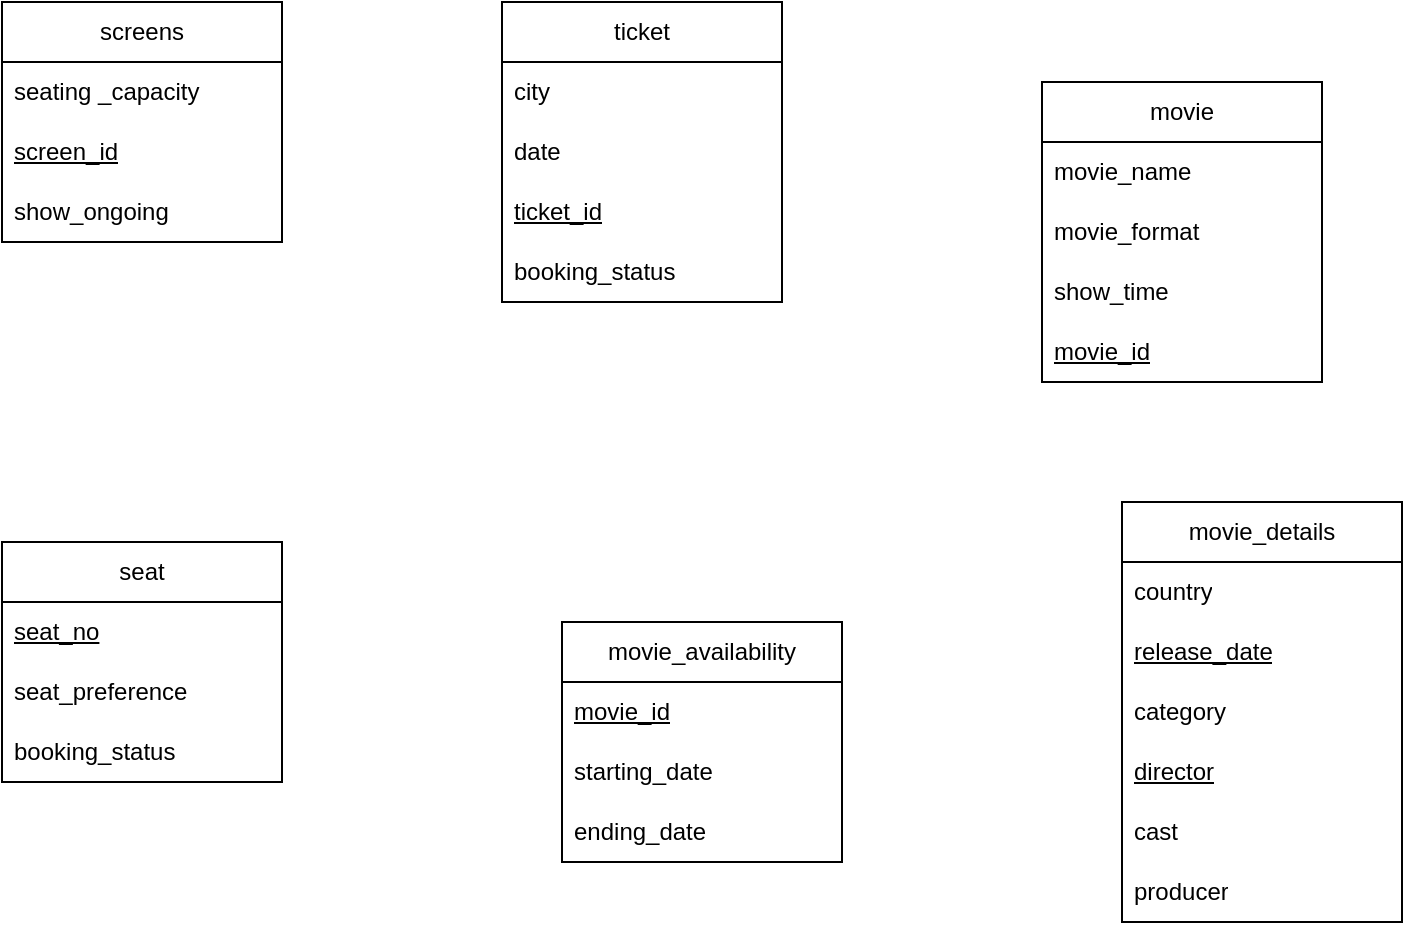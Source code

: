 <mxfile version="24.7.16">
  <diagram name="Page-1" id="lz-Kj3X48WWYEqWEGXPT">
    <mxGraphModel dx="1341" dy="729" grid="1" gridSize="10" guides="1" tooltips="1" connect="1" arrows="1" fold="1" page="1" pageScale="1" pageWidth="850" pageHeight="1100" math="0" shadow="0">
      <root>
        <mxCell id="0" />
        <mxCell id="1" parent="0" />
        <mxCell id="VKfUIFHKv8ZAx239k128-1" value="screens" style="swimlane;fontStyle=0;childLayout=stackLayout;horizontal=1;startSize=30;horizontalStack=0;resizeParent=1;resizeParentMax=0;resizeLast=0;collapsible=1;marginBottom=0;whiteSpace=wrap;html=1;" vertex="1" parent="1">
          <mxGeometry x="60" y="100" width="140" height="120" as="geometry" />
        </mxCell>
        <mxCell id="VKfUIFHKv8ZAx239k128-3" value="seating _capacity" style="text;strokeColor=none;fillColor=none;align=left;verticalAlign=middle;spacingLeft=4;spacingRight=4;overflow=hidden;points=[[0,0.5],[1,0.5]];portConstraint=eastwest;rotatable=0;whiteSpace=wrap;html=1;" vertex="1" parent="VKfUIFHKv8ZAx239k128-1">
          <mxGeometry y="30" width="140" height="30" as="geometry" />
        </mxCell>
        <mxCell id="VKfUIFHKv8ZAx239k128-26" value="&lt;u&gt;screen_id&lt;/u&gt;" style="text;strokeColor=none;fillColor=none;align=left;verticalAlign=middle;spacingLeft=4;spacingRight=4;overflow=hidden;points=[[0,0.5],[1,0.5]];portConstraint=eastwest;rotatable=0;whiteSpace=wrap;html=1;" vertex="1" parent="VKfUIFHKv8ZAx239k128-1">
          <mxGeometry y="60" width="140" height="30" as="geometry" />
        </mxCell>
        <mxCell id="VKfUIFHKv8ZAx239k128-4" value="show_ongoing" style="text;strokeColor=none;fillColor=none;align=left;verticalAlign=middle;spacingLeft=4;spacingRight=4;overflow=hidden;points=[[0,0.5],[1,0.5]];portConstraint=eastwest;rotatable=0;whiteSpace=wrap;html=1;" vertex="1" parent="VKfUIFHKv8ZAx239k128-1">
          <mxGeometry y="90" width="140" height="30" as="geometry" />
        </mxCell>
        <mxCell id="VKfUIFHKv8ZAx239k128-5" value="movie_details" style="swimlane;fontStyle=0;childLayout=stackLayout;horizontal=1;startSize=30;horizontalStack=0;resizeParent=1;resizeParentMax=0;resizeLast=0;collapsible=1;marginBottom=0;whiteSpace=wrap;html=1;" vertex="1" parent="1">
          <mxGeometry x="620" y="350" width="140" height="210" as="geometry" />
        </mxCell>
        <mxCell id="VKfUIFHKv8ZAx239k128-6" value="country" style="text;strokeColor=none;fillColor=none;align=left;verticalAlign=middle;spacingLeft=4;spacingRight=4;overflow=hidden;points=[[0,0.5],[1,0.5]];portConstraint=eastwest;rotatable=0;whiteSpace=wrap;html=1;" vertex="1" parent="VKfUIFHKv8ZAx239k128-5">
          <mxGeometry y="30" width="140" height="30" as="geometry" />
        </mxCell>
        <mxCell id="VKfUIFHKv8ZAx239k128-7" value="&lt;u&gt;release_date&lt;/u&gt;" style="text;strokeColor=none;fillColor=none;align=left;verticalAlign=middle;spacingLeft=4;spacingRight=4;overflow=hidden;points=[[0,0.5],[1,0.5]];portConstraint=eastwest;rotatable=0;whiteSpace=wrap;html=1;" vertex="1" parent="VKfUIFHKv8ZAx239k128-5">
          <mxGeometry y="60" width="140" height="30" as="geometry" />
        </mxCell>
        <mxCell id="VKfUIFHKv8ZAx239k128-30" value="category" style="text;strokeColor=none;fillColor=none;align=left;verticalAlign=middle;spacingLeft=4;spacingRight=4;overflow=hidden;points=[[0,0.5],[1,0.5]];portConstraint=eastwest;rotatable=0;whiteSpace=wrap;html=1;" vertex="1" parent="VKfUIFHKv8ZAx239k128-5">
          <mxGeometry y="90" width="140" height="30" as="geometry" />
        </mxCell>
        <mxCell id="VKfUIFHKv8ZAx239k128-31" value="&lt;u&gt;director&lt;/u&gt;" style="text;strokeColor=none;fillColor=none;align=left;verticalAlign=middle;spacingLeft=4;spacingRight=4;overflow=hidden;points=[[0,0.5],[1,0.5]];portConstraint=eastwest;rotatable=0;whiteSpace=wrap;html=1;" vertex="1" parent="VKfUIFHKv8ZAx239k128-5">
          <mxGeometry y="120" width="140" height="30" as="geometry" />
        </mxCell>
        <mxCell id="VKfUIFHKv8ZAx239k128-32" value="cast" style="text;strokeColor=none;fillColor=none;align=left;verticalAlign=middle;spacingLeft=4;spacingRight=4;overflow=hidden;points=[[0,0.5],[1,0.5]];portConstraint=eastwest;rotatable=0;whiteSpace=wrap;html=1;" vertex="1" parent="VKfUIFHKv8ZAx239k128-5">
          <mxGeometry y="150" width="140" height="30" as="geometry" />
        </mxCell>
        <mxCell id="VKfUIFHKv8ZAx239k128-8" value="producer" style="text;strokeColor=none;fillColor=none;align=left;verticalAlign=middle;spacingLeft=4;spacingRight=4;overflow=hidden;points=[[0,0.5],[1,0.5]];portConstraint=eastwest;rotatable=0;whiteSpace=wrap;html=1;" vertex="1" parent="VKfUIFHKv8ZAx239k128-5">
          <mxGeometry y="180" width="140" height="30" as="geometry" />
        </mxCell>
        <mxCell id="VKfUIFHKv8ZAx239k128-9" value="seat" style="swimlane;fontStyle=0;childLayout=stackLayout;horizontal=1;startSize=30;horizontalStack=0;resizeParent=1;resizeParentMax=0;resizeLast=0;collapsible=1;marginBottom=0;whiteSpace=wrap;html=1;" vertex="1" parent="1">
          <mxGeometry x="60" y="370" width="140" height="120" as="geometry" />
        </mxCell>
        <mxCell id="VKfUIFHKv8ZAx239k128-10" value="&lt;u&gt;seat_no&lt;/u&gt;" style="text;strokeColor=none;fillColor=none;align=left;verticalAlign=middle;spacingLeft=4;spacingRight=4;overflow=hidden;points=[[0,0.5],[1,0.5]];portConstraint=eastwest;rotatable=0;whiteSpace=wrap;html=1;" vertex="1" parent="VKfUIFHKv8ZAx239k128-9">
          <mxGeometry y="30" width="140" height="30" as="geometry" />
        </mxCell>
        <mxCell id="VKfUIFHKv8ZAx239k128-11" value="seat_preference" style="text;strokeColor=none;fillColor=none;align=left;verticalAlign=middle;spacingLeft=4;spacingRight=4;overflow=hidden;points=[[0,0.5],[1,0.5]];portConstraint=eastwest;rotatable=0;whiteSpace=wrap;html=1;" vertex="1" parent="VKfUIFHKv8ZAx239k128-9">
          <mxGeometry y="60" width="140" height="30" as="geometry" />
        </mxCell>
        <mxCell id="VKfUIFHKv8ZAx239k128-12" value="booking_status" style="text;strokeColor=none;fillColor=none;align=left;verticalAlign=middle;spacingLeft=4;spacingRight=4;overflow=hidden;points=[[0,0.5],[1,0.5]];portConstraint=eastwest;rotatable=0;whiteSpace=wrap;html=1;" vertex="1" parent="VKfUIFHKv8ZAx239k128-9">
          <mxGeometry y="90" width="140" height="30" as="geometry" />
        </mxCell>
        <mxCell id="VKfUIFHKv8ZAx239k128-13" value="movie" style="swimlane;fontStyle=0;childLayout=stackLayout;horizontal=1;startSize=30;horizontalStack=0;resizeParent=1;resizeParentMax=0;resizeLast=0;collapsible=1;marginBottom=0;whiteSpace=wrap;html=1;" vertex="1" parent="1">
          <mxGeometry x="580" y="140" width="140" height="150" as="geometry" />
        </mxCell>
        <mxCell id="VKfUIFHKv8ZAx239k128-14" value="movie_name" style="text;strokeColor=none;fillColor=none;align=left;verticalAlign=middle;spacingLeft=4;spacingRight=4;overflow=hidden;points=[[0,0.5],[1,0.5]];portConstraint=eastwest;rotatable=0;whiteSpace=wrap;html=1;" vertex="1" parent="VKfUIFHKv8ZAx239k128-13">
          <mxGeometry y="30" width="140" height="30" as="geometry" />
        </mxCell>
        <mxCell id="VKfUIFHKv8ZAx239k128-15" value="movie_format" style="text;strokeColor=none;fillColor=none;align=left;verticalAlign=middle;spacingLeft=4;spacingRight=4;overflow=hidden;points=[[0,0.5],[1,0.5]];portConstraint=eastwest;rotatable=0;whiteSpace=wrap;html=1;" vertex="1" parent="VKfUIFHKv8ZAx239k128-13">
          <mxGeometry y="60" width="140" height="30" as="geometry" />
        </mxCell>
        <mxCell id="VKfUIFHKv8ZAx239k128-16" value="show_time" style="text;strokeColor=none;fillColor=none;align=left;verticalAlign=middle;spacingLeft=4;spacingRight=4;overflow=hidden;points=[[0,0.5],[1,0.5]];portConstraint=eastwest;rotatable=0;whiteSpace=wrap;html=1;" vertex="1" parent="VKfUIFHKv8ZAx239k128-13">
          <mxGeometry y="90" width="140" height="30" as="geometry" />
        </mxCell>
        <mxCell id="VKfUIFHKv8ZAx239k128-29" value="&lt;u&gt;movie_id&lt;/u&gt;" style="text;strokeColor=none;fillColor=none;align=left;verticalAlign=middle;spacingLeft=4;spacingRight=4;overflow=hidden;points=[[0,0.5],[1,0.5]];portConstraint=eastwest;rotatable=0;whiteSpace=wrap;html=1;" vertex="1" parent="VKfUIFHKv8ZAx239k128-13">
          <mxGeometry y="120" width="140" height="30" as="geometry" />
        </mxCell>
        <mxCell id="VKfUIFHKv8ZAx239k128-17" value="ticket" style="swimlane;fontStyle=0;childLayout=stackLayout;horizontal=1;startSize=30;horizontalStack=0;resizeParent=1;resizeParentMax=0;resizeLast=0;collapsible=1;marginBottom=0;whiteSpace=wrap;html=1;" vertex="1" parent="1">
          <mxGeometry x="310" y="100" width="140" height="150" as="geometry" />
        </mxCell>
        <mxCell id="VKfUIFHKv8ZAx239k128-18" value="city" style="text;strokeColor=none;fillColor=none;align=left;verticalAlign=middle;spacingLeft=4;spacingRight=4;overflow=hidden;points=[[0,0.5],[1,0.5]];portConstraint=eastwest;rotatable=0;whiteSpace=wrap;html=1;" vertex="1" parent="VKfUIFHKv8ZAx239k128-17">
          <mxGeometry y="30" width="140" height="30" as="geometry" />
        </mxCell>
        <mxCell id="VKfUIFHKv8ZAx239k128-19" value="date" style="text;strokeColor=none;fillColor=none;align=left;verticalAlign=middle;spacingLeft=4;spacingRight=4;overflow=hidden;points=[[0,0.5],[1,0.5]];portConstraint=eastwest;rotatable=0;whiteSpace=wrap;html=1;" vertex="1" parent="VKfUIFHKv8ZAx239k128-17">
          <mxGeometry y="60" width="140" height="30" as="geometry" />
        </mxCell>
        <mxCell id="VKfUIFHKv8ZAx239k128-20" value="&lt;u&gt;ticket_id&lt;/u&gt;" style="text;strokeColor=none;fillColor=none;align=left;verticalAlign=middle;spacingLeft=4;spacingRight=4;overflow=hidden;points=[[0,0.5],[1,0.5]];portConstraint=eastwest;rotatable=0;whiteSpace=wrap;html=1;" vertex="1" parent="VKfUIFHKv8ZAx239k128-17">
          <mxGeometry y="90" width="140" height="30" as="geometry" />
        </mxCell>
        <mxCell id="VKfUIFHKv8ZAx239k128-28" value="booking_status" style="text;strokeColor=none;fillColor=none;align=left;verticalAlign=middle;spacingLeft=4;spacingRight=4;overflow=hidden;points=[[0,0.5],[1,0.5]];portConstraint=eastwest;rotatable=0;whiteSpace=wrap;html=1;" vertex="1" parent="VKfUIFHKv8ZAx239k128-17">
          <mxGeometry y="120" width="140" height="30" as="geometry" />
        </mxCell>
        <mxCell id="VKfUIFHKv8ZAx239k128-21" value="movie_availability" style="swimlane;fontStyle=0;childLayout=stackLayout;horizontal=1;startSize=30;horizontalStack=0;resizeParent=1;resizeParentMax=0;resizeLast=0;collapsible=1;marginBottom=0;whiteSpace=wrap;html=1;" vertex="1" parent="1">
          <mxGeometry x="340" y="410" width="140" height="120" as="geometry" />
        </mxCell>
        <mxCell id="VKfUIFHKv8ZAx239k128-22" value="&lt;u&gt;movie_id&lt;/u&gt;" style="text;strokeColor=none;fillColor=none;align=left;verticalAlign=middle;spacingLeft=4;spacingRight=4;overflow=hidden;points=[[0,0.5],[1,0.5]];portConstraint=eastwest;rotatable=0;whiteSpace=wrap;html=1;" vertex="1" parent="VKfUIFHKv8ZAx239k128-21">
          <mxGeometry y="30" width="140" height="30" as="geometry" />
        </mxCell>
        <mxCell id="VKfUIFHKv8ZAx239k128-23" value="starting_date" style="text;strokeColor=none;fillColor=none;align=left;verticalAlign=middle;spacingLeft=4;spacingRight=4;overflow=hidden;points=[[0,0.5],[1,0.5]];portConstraint=eastwest;rotatable=0;whiteSpace=wrap;html=1;" vertex="1" parent="VKfUIFHKv8ZAx239k128-21">
          <mxGeometry y="60" width="140" height="30" as="geometry" />
        </mxCell>
        <mxCell id="VKfUIFHKv8ZAx239k128-24" value="ending_date" style="text;strokeColor=none;fillColor=none;align=left;verticalAlign=middle;spacingLeft=4;spacingRight=4;overflow=hidden;points=[[0,0.5],[1,0.5]];portConstraint=eastwest;rotatable=0;whiteSpace=wrap;html=1;" vertex="1" parent="VKfUIFHKv8ZAx239k128-21">
          <mxGeometry y="90" width="140" height="30" as="geometry" />
        </mxCell>
      </root>
    </mxGraphModel>
  </diagram>
</mxfile>
